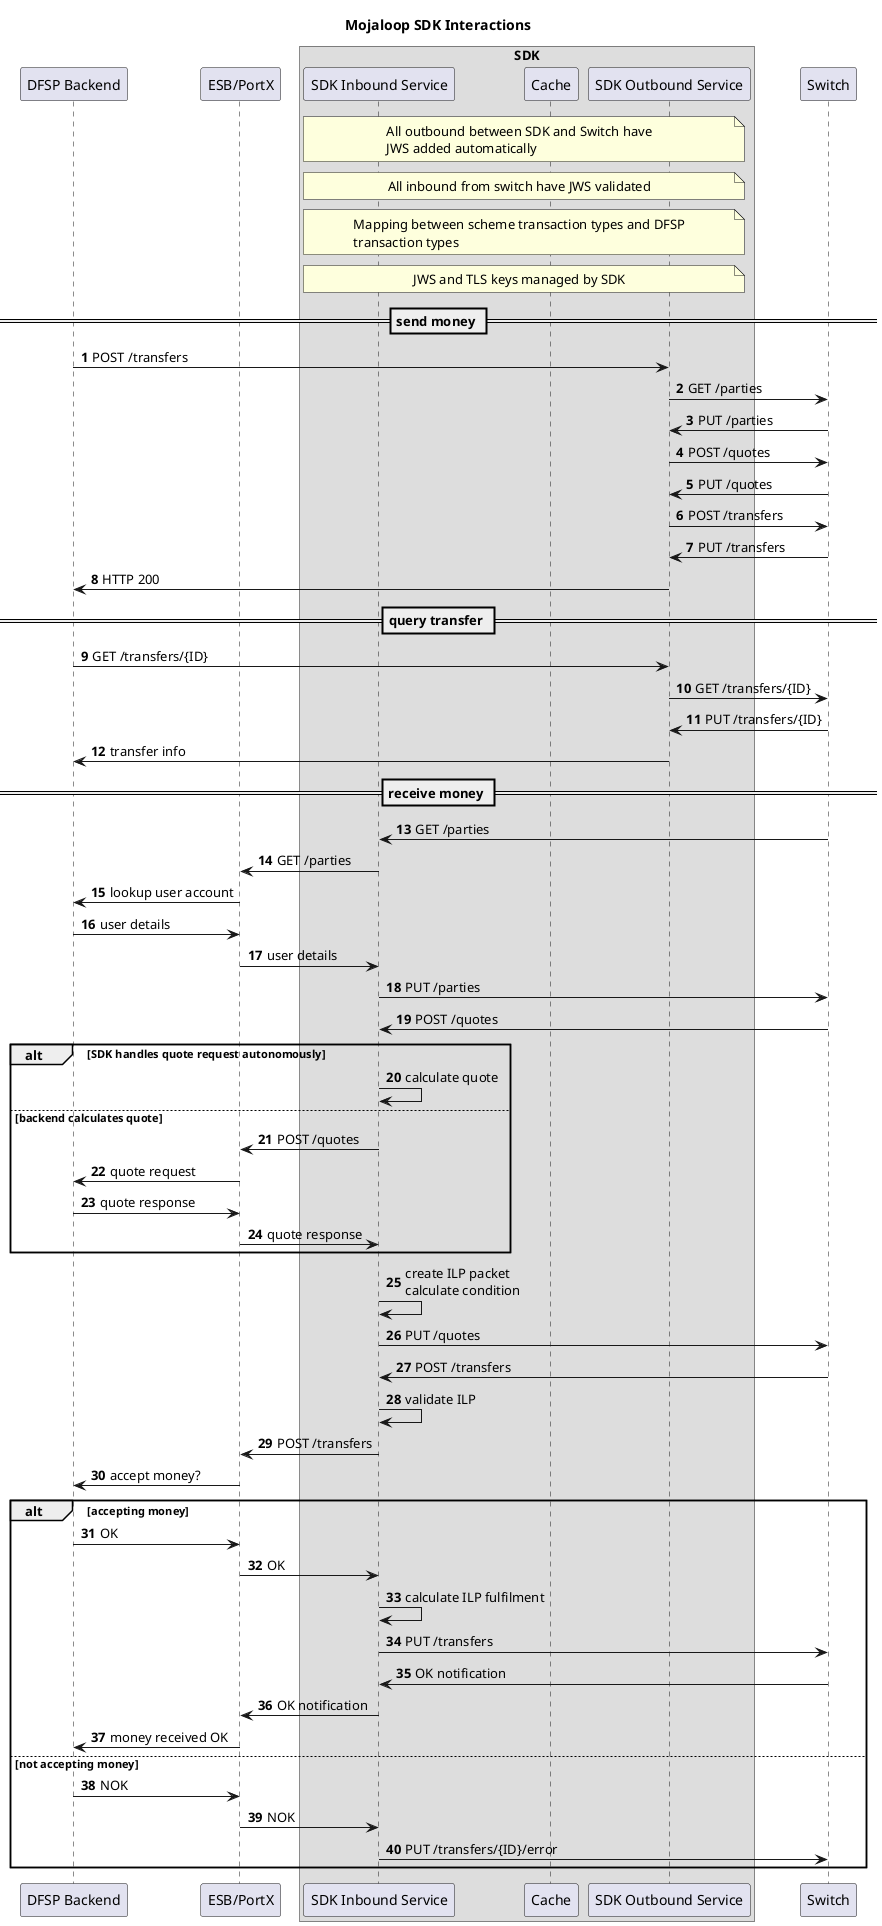 

@startuml
title Mojaloop SDK Interactions
autonumber

participant "DFSP Backend" as backend
participant "ESB/PortX" as esb

box "SDK"
    participant "SDK Inbound Service" as sib
    participant "Cache" as cache
    participant "SDK Outbound Service" as sob
end box
  
participant "Switch" as sw


note over sib, sob: All outbound between SDK and Switch have\nJWS added automatically
note over sib, sob: All inbound from switch have JWS validated

note over sib, sob: Mapping between scheme transaction types and DFSP\ntransaction types
note over sib, sob: JWS and TLS keys managed by SDK

== send money ==

    backend -> sob: POST /transfers
    
    sob -> sw: GET /parties
    sw -> sob: PUT /parties
    sob -> sw: POST /quotes
    sw -> sob: PUT /quotes
    sob -> sw: POST /transfers
    sw -> sob: PUT /transfers
    
    sob -> backend: HTTP 200

== query transfer ==

    backend -> sob: GET /transfers/{ID}
    sob -> sw: GET /transfers/{ID}
    sw -> sob: PUT /transfers/{ID}
    sob -> backend: transfer info

== receive money ==

    sw -> sib: GET /parties
    sib -> esb: GET /parties
    esb -> backend: lookup user account
    backend -> esb: user details
    esb -> sib: user details
    sib -> sw: PUT /parties
    
    sw -> sib: POST /quotes
    
    alt SDK handles quote request autonomously
    
    sib -> sib: calculate quote
    
    else backend calculates quote
    
    sib -> esb: POST /quotes
    esb -> backend: quote request
    backend -> esb: quote response
    esb -> sib: quote response
    
    end
    
    sib -> sib: create ILP packet\ncalculate condition
    
    sib -> sw: PUT /quotes
    
    sw -> sib: POST /transfers
    sib -> sib: validate ILP
    sib -> esb: POST /transfers
    esb -> backend: accept money?
    
    alt accepting money
    
        backend -> esb: OK
        esb -> sib: OK
        sib -> sib: calculate ILP fulfilment
        sib -> sw: PUT /transfers
        
        sw -> sib: OK notification
        sib -> esb: OK notification
        esb -> backend: money received OK
    
    else not accepting money
    
        backend -> esb: NOK
        esb -> sib: NOK
        sib -> sw: PUT /transfers/{ID}/error
    
    end

